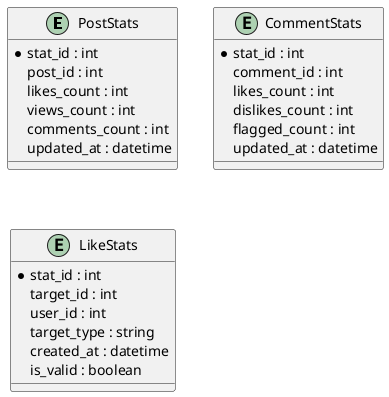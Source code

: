 @startuml "Statistics Service ER Diagram"
entity "PostStats" as PS {
  *stat_id : int
  post_id : int
  likes_count : int
  views_count : int
  comments_count : int
  updated_at : datetime
}

entity "CommentStats" as CS {
  *stat_id : int
  comment_id : int
  likes_count : int
  dislikes_count : int
  flagged_count : int
  updated_at : datetime
}

entity "LikeStats" as LS {
  *stat_id : int
  target_id : int
  user_id : int
  target_type : string
  created_at : datetime
  is_valid : boolean
}
@enduml
